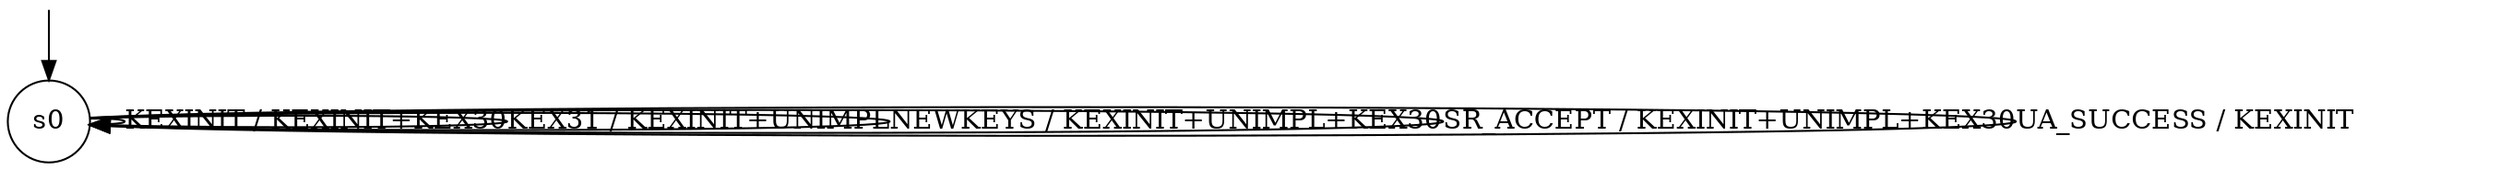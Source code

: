 digraph g {

	s0 [shape="circle" label="s0"];
	s0 -> s0 [label="KEXINIT / KEXINIT+KEX30"];
	s0 -> s0 [label="KEX31 / KEXINIT+UNIMPL"];
	s0 -> s0 [label="NEWKEYS / KEXINIT+UNIMPL+KEX30"];
	s0 -> s0 [label="SR_ACCEPT / KEXINIT+UNIMPL+KEX30"];
	s0 -> s0 [label="UA_SUCCESS / KEXINIT"];

__start0 [label="" shape="none" width="0" height="0"];
__start0 -> s0;

}
